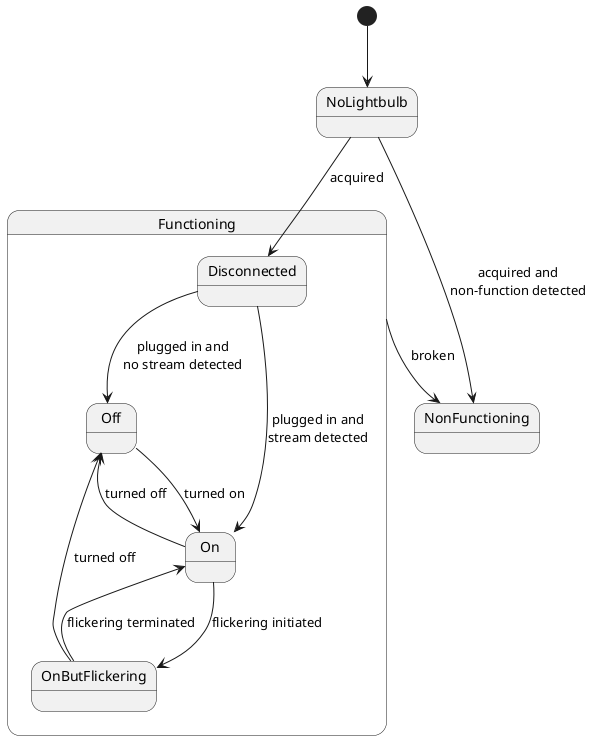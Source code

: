 @startuml
state NoLightbulb
state NonFunctioning
state Functioning {
  state Off
  state On
  state OnButFlickering
  state Disconnected
}

[*] -down-> NoLightbulb
NoLightbulb -down-> NonFunctioning : acquired and\nnon-function detected
NoLightbulb -down-> Disconnected : acquired
Functioning -down-> NonFunctioning : broken

Disconnected -down-> Off : plugged in and\nno stream detected
Disconnected -down-> On : plugged in and\nstream detected

On -down-> Off : turned off
On -down-> OnButFlickering : flickering initiated

Off -down-> On : turned on

OnButFlickering -down-> Off : turned off
OnButFlickering -down-> On : flickering terminated
@enduml
